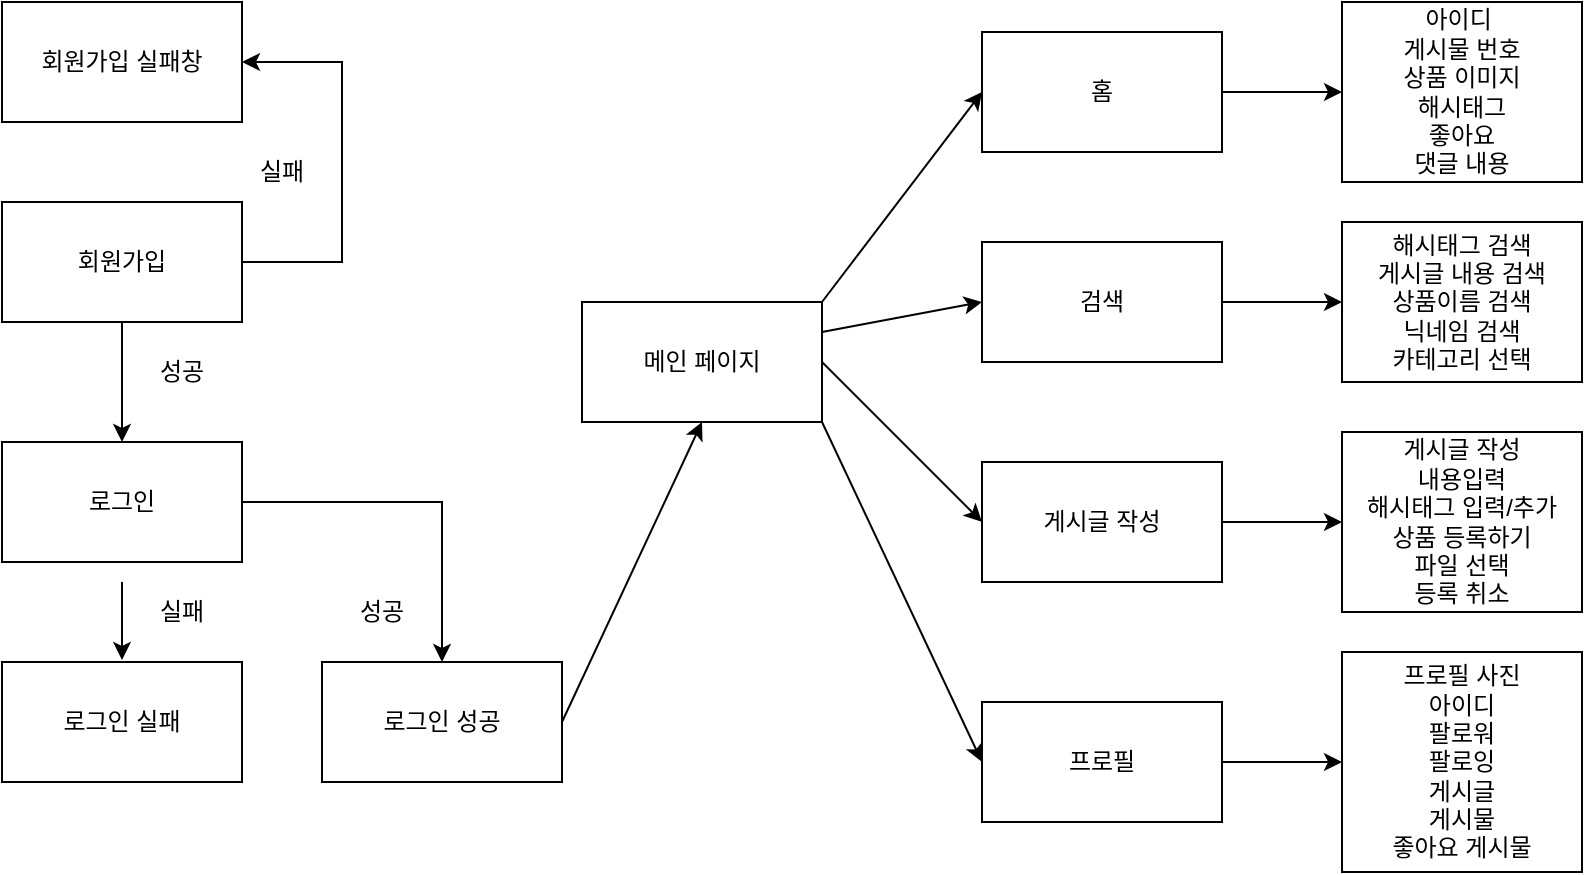 <mxfile version="22.0.4" type="github">
  <diagram id="kgpKYQtTHZ0yAKxKKP6v" name="Page-1">
    <mxGraphModel dx="1434" dy="790" grid="1" gridSize="10" guides="1" tooltips="1" connect="1" arrows="1" fold="1" page="1" pageScale="1" pageWidth="1100" pageHeight="850" math="0" shadow="0">
      <root>
        <mxCell id="0" />
        <mxCell id="1" parent="0" />
        <mxCell id="f-_wi2J1KZvEkqLkRZYt-1" value="회원가입" style="rounded=0;whiteSpace=wrap;html=1;" vertex="1" parent="1">
          <mxGeometry x="40" y="120" width="120" height="60" as="geometry" />
        </mxCell>
        <mxCell id="f-_wi2J1KZvEkqLkRZYt-2" value="로그인" style="rounded=0;whiteSpace=wrap;html=1;" vertex="1" parent="1">
          <mxGeometry x="40" y="240" width="120" height="60" as="geometry" />
        </mxCell>
        <mxCell id="f-_wi2J1KZvEkqLkRZYt-3" value="" style="endArrow=classic;html=1;rounded=0;exitX=0.5;exitY=1;exitDx=0;exitDy=0;" edge="1" parent="1" source="f-_wi2J1KZvEkqLkRZYt-1" target="f-_wi2J1KZvEkqLkRZYt-2">
          <mxGeometry width="50" height="50" relative="1" as="geometry">
            <mxPoint x="380" y="460" as="sourcePoint" />
            <mxPoint x="430" y="410" as="targetPoint" />
          </mxGeometry>
        </mxCell>
        <mxCell id="f-_wi2J1KZvEkqLkRZYt-4" value="성공" style="text;html=1;strokeColor=none;fillColor=none;align=center;verticalAlign=middle;whiteSpace=wrap;rounded=0;" vertex="1" parent="1">
          <mxGeometry x="100" y="190" width="60" height="30" as="geometry" />
        </mxCell>
        <mxCell id="f-_wi2J1KZvEkqLkRZYt-5" value="회원가입 실패창" style="rounded=0;whiteSpace=wrap;html=1;" vertex="1" parent="1">
          <mxGeometry x="40" y="20" width="120" height="60" as="geometry" />
        </mxCell>
        <mxCell id="f-_wi2J1KZvEkqLkRZYt-7" value="" style="endArrow=classic;html=1;rounded=0;exitX=1;exitY=0.5;exitDx=0;exitDy=0;entryX=1;entryY=0.5;entryDx=0;entryDy=0;" edge="1" parent="1" source="f-_wi2J1KZvEkqLkRZYt-1" target="f-_wi2J1KZvEkqLkRZYt-5">
          <mxGeometry width="50" height="50" relative="1" as="geometry">
            <mxPoint x="380" y="430" as="sourcePoint" />
            <mxPoint x="220" y="157" as="targetPoint" />
            <Array as="points">
              <mxPoint x="210" y="150" />
              <mxPoint x="210" y="50" />
            </Array>
          </mxGeometry>
        </mxCell>
        <mxCell id="f-_wi2J1KZvEkqLkRZYt-12" value="실패" style="text;html=1;strokeColor=none;fillColor=none;align=center;verticalAlign=middle;whiteSpace=wrap;rounded=0;" vertex="1" parent="1">
          <mxGeometry x="150" y="90" width="60" height="30" as="geometry" />
        </mxCell>
        <mxCell id="f-_wi2J1KZvEkqLkRZYt-15" value="로그인 실패" style="rounded=0;whiteSpace=wrap;html=1;" vertex="1" parent="1">
          <mxGeometry x="40" y="350" width="120" height="60" as="geometry" />
        </mxCell>
        <mxCell id="f-_wi2J1KZvEkqLkRZYt-16" value="" style="endArrow=classic;html=1;rounded=0;exitX=0;exitY=0;exitDx=0;exitDy=0;" edge="1" parent="1" source="f-_wi2J1KZvEkqLkRZYt-17">
          <mxGeometry width="50" height="50" relative="1" as="geometry">
            <mxPoint x="100" y="289" as="sourcePoint" />
            <mxPoint x="100" y="349" as="targetPoint" />
          </mxGeometry>
        </mxCell>
        <mxCell id="f-_wi2J1KZvEkqLkRZYt-17" value="실패" style="text;html=1;strokeColor=none;fillColor=none;align=center;verticalAlign=middle;whiteSpace=wrap;rounded=0;" vertex="1" parent="1">
          <mxGeometry x="100" y="310" width="60" height="30" as="geometry" />
        </mxCell>
        <mxCell id="f-_wi2J1KZvEkqLkRZYt-22" value="로그인 성공" style="rounded=0;whiteSpace=wrap;html=1;" vertex="1" parent="1">
          <mxGeometry x="200" y="350" width="120" height="60" as="geometry" />
        </mxCell>
        <mxCell id="f-_wi2J1KZvEkqLkRZYt-25" value="" style="endArrow=classic;html=1;rounded=0;exitX=1;exitY=0.5;exitDx=0;exitDy=0;entryX=0.5;entryY=0;entryDx=0;entryDy=0;" edge="1" parent="1" source="f-_wi2J1KZvEkqLkRZYt-2" target="f-_wi2J1KZvEkqLkRZYt-22">
          <mxGeometry width="50" height="50" relative="1" as="geometry">
            <mxPoint x="380" y="430" as="sourcePoint" />
            <mxPoint x="430" y="380" as="targetPoint" />
            <Array as="points">
              <mxPoint x="260" y="270" />
            </Array>
          </mxGeometry>
        </mxCell>
        <mxCell id="f-_wi2J1KZvEkqLkRZYt-26" value="성공" style="text;html=1;strokeColor=none;fillColor=none;align=center;verticalAlign=middle;whiteSpace=wrap;rounded=0;" vertex="1" parent="1">
          <mxGeometry x="200" y="310" width="60" height="30" as="geometry" />
        </mxCell>
        <mxCell id="f-_wi2J1KZvEkqLkRZYt-27" value="메인 페이지" style="rounded=0;whiteSpace=wrap;html=1;" vertex="1" parent="1">
          <mxGeometry x="330" y="170" width="120" height="60" as="geometry" />
        </mxCell>
        <mxCell id="f-_wi2J1KZvEkqLkRZYt-48" value="" style="edgeStyle=orthogonalEdgeStyle;rounded=0;orthogonalLoop=1;jettySize=auto;html=1;" edge="1" parent="1" source="f-_wi2J1KZvEkqLkRZYt-28" target="f-_wi2J1KZvEkqLkRZYt-47">
          <mxGeometry relative="1" as="geometry" />
        </mxCell>
        <mxCell id="f-_wi2J1KZvEkqLkRZYt-28" value="홈" style="rounded=0;whiteSpace=wrap;html=1;" vertex="1" parent="1">
          <mxGeometry x="530" y="35" width="120" height="60" as="geometry" />
        </mxCell>
        <mxCell id="f-_wi2J1KZvEkqLkRZYt-50" value="" style="edgeStyle=orthogonalEdgeStyle;rounded=0;orthogonalLoop=1;jettySize=auto;html=1;entryX=0;entryY=0.5;entryDx=0;entryDy=0;" edge="1" parent="1" source="f-_wi2J1KZvEkqLkRZYt-29" target="f-_wi2J1KZvEkqLkRZYt-46">
          <mxGeometry relative="1" as="geometry">
            <mxPoint x="730" y="145" as="targetPoint" />
          </mxGeometry>
        </mxCell>
        <mxCell id="f-_wi2J1KZvEkqLkRZYt-29" value="검색" style="rounded=0;whiteSpace=wrap;html=1;" vertex="1" parent="1">
          <mxGeometry x="530" y="140" width="120" height="60" as="geometry" />
        </mxCell>
        <mxCell id="f-_wi2J1KZvEkqLkRZYt-53" value="" style="edgeStyle=orthogonalEdgeStyle;rounded=0;orthogonalLoop=1;jettySize=auto;html=1;" edge="1" parent="1" source="f-_wi2J1KZvEkqLkRZYt-30" target="f-_wi2J1KZvEkqLkRZYt-52">
          <mxGeometry relative="1" as="geometry" />
        </mxCell>
        <mxCell id="f-_wi2J1KZvEkqLkRZYt-30" value="프로필" style="rounded=0;whiteSpace=wrap;html=1;" vertex="1" parent="1">
          <mxGeometry x="530" y="370" width="120" height="60" as="geometry" />
        </mxCell>
        <mxCell id="f-_wi2J1KZvEkqLkRZYt-51" value="" style="edgeStyle=orthogonalEdgeStyle;rounded=0;orthogonalLoop=1;jettySize=auto;html=1;entryX=0;entryY=0.5;entryDx=0;entryDy=0;" edge="1" parent="1" source="f-_wi2J1KZvEkqLkRZYt-31" target="f-_wi2J1KZvEkqLkRZYt-44">
          <mxGeometry relative="1" as="geometry" />
        </mxCell>
        <mxCell id="f-_wi2J1KZvEkqLkRZYt-31" value="게시글 작성" style="rounded=0;whiteSpace=wrap;html=1;" vertex="1" parent="1">
          <mxGeometry x="530" y="250" width="120" height="60" as="geometry" />
        </mxCell>
        <mxCell id="f-_wi2J1KZvEkqLkRZYt-32" value="" style="endArrow=classic;html=1;rounded=0;entryX=0;entryY=0.5;entryDx=0;entryDy=0;exitX=1;exitY=0;exitDx=0;exitDy=0;" edge="1" parent="1" source="f-_wi2J1KZvEkqLkRZYt-27" target="f-_wi2J1KZvEkqLkRZYt-28">
          <mxGeometry width="50" height="50" relative="1" as="geometry">
            <mxPoint x="440" y="160" as="sourcePoint" />
            <mxPoint x="490" y="110" as="targetPoint" />
          </mxGeometry>
        </mxCell>
        <mxCell id="f-_wi2J1KZvEkqLkRZYt-33" value="" style="endArrow=classic;html=1;rounded=0;entryX=0;entryY=0.5;entryDx=0;entryDy=0;exitX=1;exitY=0.25;exitDx=0;exitDy=0;" edge="1" parent="1" source="f-_wi2J1KZvEkqLkRZYt-27" target="f-_wi2J1KZvEkqLkRZYt-29">
          <mxGeometry width="50" height="50" relative="1" as="geometry">
            <mxPoint x="280" y="390" as="sourcePoint" />
            <mxPoint x="330" y="340" as="targetPoint" />
          </mxGeometry>
        </mxCell>
        <mxCell id="f-_wi2J1KZvEkqLkRZYt-34" value="" style="endArrow=classic;html=1;rounded=0;entryX=0;entryY=0.5;entryDx=0;entryDy=0;exitX=1;exitY=0.5;exitDx=0;exitDy=0;" edge="1" parent="1" source="f-_wi2J1KZvEkqLkRZYt-27" target="f-_wi2J1KZvEkqLkRZYt-31">
          <mxGeometry width="50" height="50" relative="1" as="geometry">
            <mxPoint x="280" y="390" as="sourcePoint" />
            <mxPoint x="330" y="340" as="targetPoint" />
          </mxGeometry>
        </mxCell>
        <mxCell id="f-_wi2J1KZvEkqLkRZYt-35" value="" style="endArrow=classic;html=1;rounded=0;entryX=0;entryY=0.5;entryDx=0;entryDy=0;exitX=1;exitY=1;exitDx=0;exitDy=0;" edge="1" parent="1" source="f-_wi2J1KZvEkqLkRZYt-27" target="f-_wi2J1KZvEkqLkRZYt-30">
          <mxGeometry width="50" height="50" relative="1" as="geometry">
            <mxPoint x="280" y="390" as="sourcePoint" />
            <mxPoint x="330" y="340" as="targetPoint" />
          </mxGeometry>
        </mxCell>
        <mxCell id="f-_wi2J1KZvEkqLkRZYt-44" value="게시글 작성&lt;br&gt;내용입력&lt;br&gt;해시태그 입력/추가&lt;br&gt;상품 등록하기&lt;br&gt;파일 선택&lt;br&gt;등록 취소" style="rounded=0;whiteSpace=wrap;html=1;" vertex="1" parent="1">
          <mxGeometry x="710" y="235" width="120" height="90" as="geometry" />
        </mxCell>
        <mxCell id="f-_wi2J1KZvEkqLkRZYt-46" value="해시태그 검색&lt;br&gt;게시글 내용 검색&lt;br&gt;상품이름 검색&lt;br&gt;닉네임 검색&lt;br&gt;카테고리 선택" style="rounded=0;whiteSpace=wrap;html=1;" vertex="1" parent="1">
          <mxGeometry x="710" y="130" width="120" height="80" as="geometry" />
        </mxCell>
        <mxCell id="f-_wi2J1KZvEkqLkRZYt-47" value="아이디&amp;nbsp;&lt;br&gt;게시물 번호&lt;br&gt;상품 이미지&lt;br&gt;해시태그&lt;br&gt;좋아요&lt;br&gt;댓글 내용" style="rounded=0;whiteSpace=wrap;html=1;" vertex="1" parent="1">
          <mxGeometry x="710" y="20" width="120" height="90" as="geometry" />
        </mxCell>
        <mxCell id="f-_wi2J1KZvEkqLkRZYt-52" value="프로필 사진&lt;br&gt;아이디&lt;br&gt;팔로워&lt;br&gt;팔로잉&lt;br&gt;게시글&lt;br&gt;게시물&lt;br&gt;좋아요 게시물&lt;br&gt;" style="rounded=0;whiteSpace=wrap;html=1;" vertex="1" parent="1">
          <mxGeometry x="710" y="345" width="120" height="110" as="geometry" />
        </mxCell>
        <mxCell id="f-_wi2J1KZvEkqLkRZYt-58" value="" style="endArrow=classic;html=1;rounded=0;entryX=0.5;entryY=1;entryDx=0;entryDy=0;exitX=1;exitY=0.5;exitDx=0;exitDy=0;" edge="1" parent="1" source="f-_wi2J1KZvEkqLkRZYt-22" target="f-_wi2J1KZvEkqLkRZYt-27">
          <mxGeometry width="50" height="50" relative="1" as="geometry">
            <mxPoint x="280" y="380" as="sourcePoint" />
            <mxPoint x="330" y="330" as="targetPoint" />
          </mxGeometry>
        </mxCell>
      </root>
    </mxGraphModel>
  </diagram>
</mxfile>
